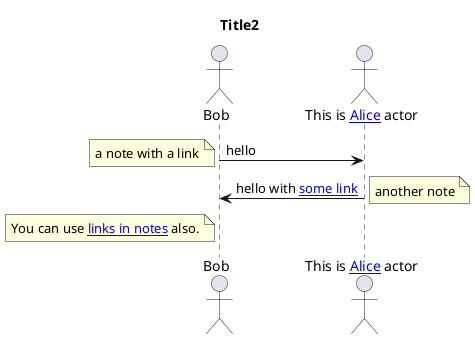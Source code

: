 @startuml 002_SAMPLE_ファイル
title Title2
actor Bob [[http://plantuml.com/sequence]]
actor "This is [[http://plantuml.com/sequence Alice]] actor" as Alice
Bob -> Alice [[http://plantuml.com/start]] : hello
note left [[http://plantuml.com/start]]
a note with a link
end note
Alice -> Bob : hello with [[http://plantuml.com/start{Tooltip for message} some link]]
note right [[http://plantuml.com/start]] : another note
note left of Bob
You can use [[http://plantuml.com/start links in notes]] also.
end note
@enduml
